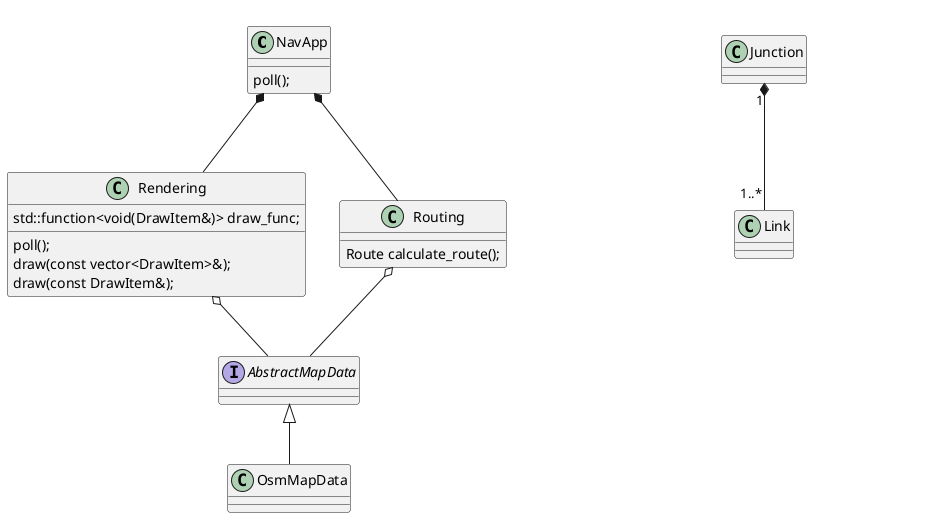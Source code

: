 @startuml Core

class NavApp{
    poll();
}

class RenderingHelper{
    static DrawItem to_draw_item(const Route&);
    static DrawItem to_draw_item(const Link&);
    static DrawItem to_draw_item(const Junction&)
}

class Link
class Junction

class DrawItem

class Rendering{
    {field} std::function<void(DrawItem&)> draw_func;
    poll();
    draw(const vector<DrawItem>&);
    draw(const DrawItem&);
}

class Routing{
    Route calculate_route();
}

interface AbstractMapData

class OsmMapData

NavApp *-- Rendering
NavApp *-- Routing
Routing o-- AbstractMapData
Rendering o-- AbstractMapData
AbstractMapData <|-- OsmMapData
Junction "1" *-- "1..*" Link

hide @unlinked
@enduml